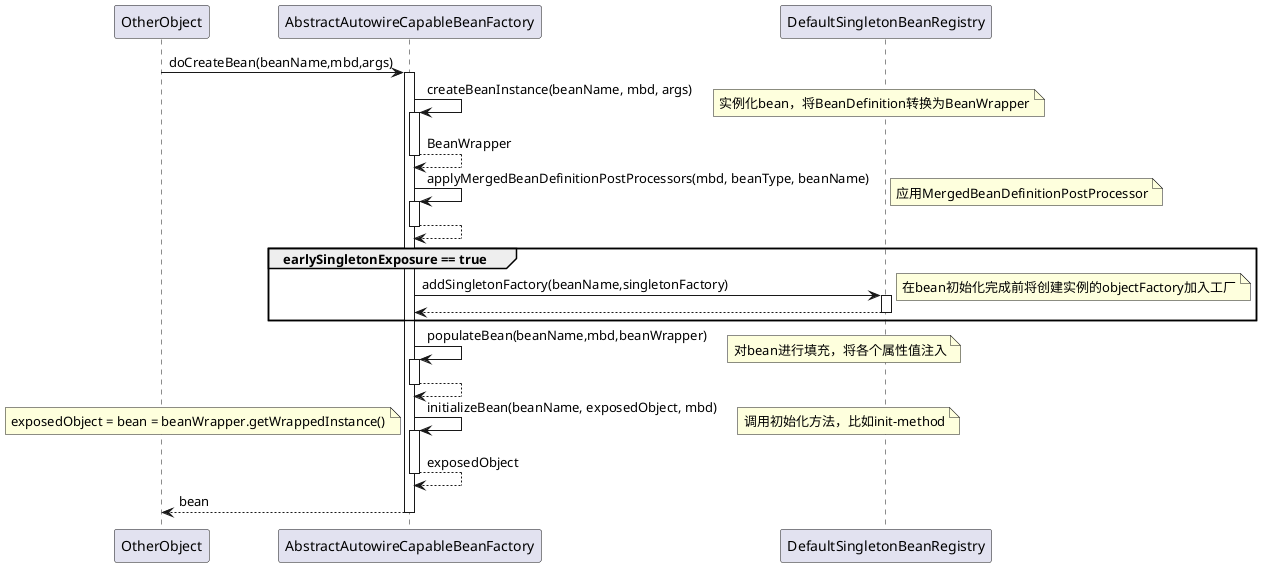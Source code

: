 @startuml
OtherObject -> AbstractAutowireCapableBeanFactory:doCreateBean(beanName,mbd,args)
activate AbstractAutowireCapableBeanFactory
    AbstractAutowireCapableBeanFactory -> AbstractAutowireCapableBeanFactory:createBeanInstance(beanName, mbd, args)
    note right:实例化bean，将BeanDefinition转换为BeanWrapper
    activate AbstractAutowireCapableBeanFactory
    return BeanWrapper

    AbstractAutowireCapableBeanFactory -> AbstractAutowireCapableBeanFactory:applyMergedBeanDefinitionPostProcessors(mbd, beanType, beanName)
    note right:应用MergedBeanDefinitionPostProcessor
    activate AbstractAutowireCapableBeanFactory
    return


    group earlySingletonExposure == true
        AbstractAutowireCapableBeanFactory -> DefaultSingletonBeanRegistry:addSingletonFactory(beanName,singletonFactory)
        note right:在bean初始化完成前将创建实例的objectFactory加入工厂
        activate DefaultSingletonBeanRegistry
        return
    end

    AbstractAutowireCapableBeanFactory -> AbstractAutowireCapableBeanFactory:populateBean(beanName,mbd,beanWrapper)
    note right:对bean进行填充，将各个属性值注入
    activate AbstractAutowireCapableBeanFactory
    return

    AbstractAutowireCapableBeanFactory -> AbstractAutowireCapableBeanFactory:initializeBean(beanName, exposedObject, mbd)
    note right:调用初始化方法，比如init-method
    note left:exposedObject = bean = beanWrapper.getWrappedInstance()
    activate AbstractAutowireCapableBeanFactory
    return exposedObject
return bean
@enduml